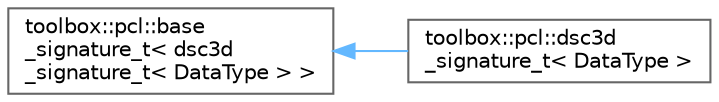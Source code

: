 digraph "Graphical Class Hierarchy"
{
 // LATEX_PDF_SIZE
  bgcolor="transparent";
  edge [fontname=Helvetica,fontsize=10,labelfontname=Helvetica,labelfontsize=10];
  node [fontname=Helvetica,fontsize=10,shape=box,height=0.2,width=0.4];
  rankdir="LR";
  Node0 [id="Node000000",label="toolbox::pcl::base\l_signature_t\< dsc3d\l_signature_t\< DataType \> \>",height=0.2,width=0.4,color="grey40", fillcolor="white", style="filled",URL="$structtoolbox_1_1pcl_1_1base__signature__t.html",tooltip=" "];
  Node0 -> Node1 [id="edge61_Node000000_Node000001",dir="back",color="steelblue1",style="solid",tooltip=" "];
  Node1 [id="Node000001",label="toolbox::pcl::dsc3d\l_signature_t\< DataType \>",height=0.2,width=0.4,color="grey40", fillcolor="white", style="filled",URL="$structtoolbox_1_1pcl_1_1dsc3d__signature__t.html",tooltip=" "];
}
